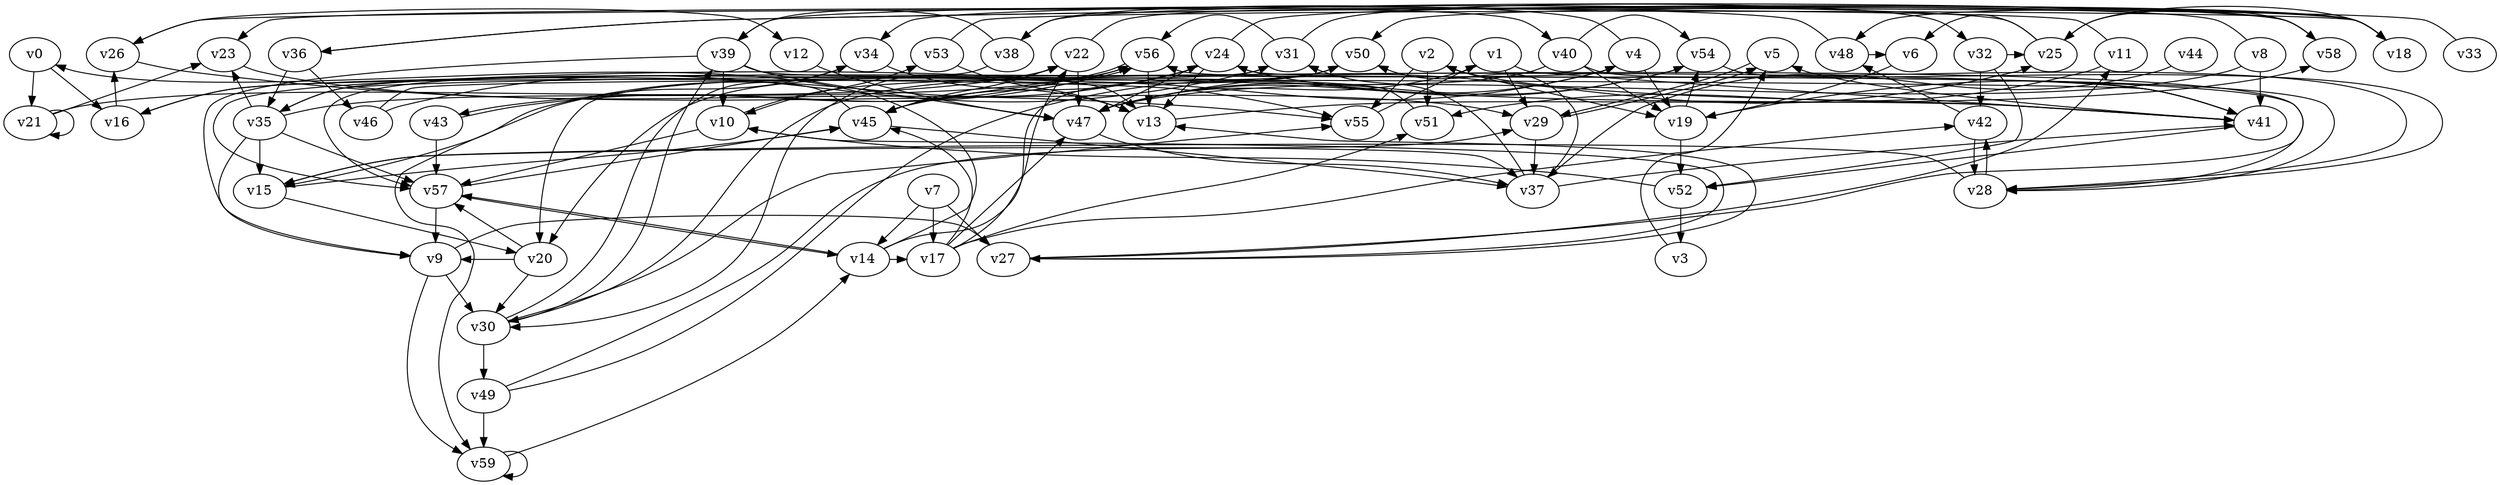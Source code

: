 // Benchmark game 87 - 60 vertices
digraph G {
    v0 [name="v0", player=0, target=1];
    v1 [name="v1", player=1];
    v2 [name="v2", player=1, target=1];
    v3 [name="v3", player=0];
    v4 [name="v4", player=0];
    v5 [name="v5", player=1];
    v6 [name="v6", player=0];
    v7 [name="v7", player=0];
    v8 [name="v8", player=1, target=1];
    v9 [name="v9", player=0];
    v10 [name="v10", player=0, target=1];
    v11 [name="v11", player=1];
    v12 [name="v12", player=1];
    v13 [name="v13", player=0];
    v14 [name="v14", player=0];
    v15 [name="v15", player=1];
    v16 [name="v16", player=0];
    v17 [name="v17", player=0];
    v18 [name="v18", player=0];
    v19 [name="v19", player=1];
    v20 [name="v20", player=0];
    v21 [name="v21", player=0];
    v22 [name="v22", player=0];
    v23 [name="v23", player=1];
    v24 [name="v24", player=0];
    v25 [name="v25", player=0];
    v26 [name="v26", player=1];
    v27 [name="v27", player=0, target=1];
    v28 [name="v28", player=1];
    v29 [name="v29", player=0];
    v30 [name="v30", player=1];
    v31 [name="v31", player=1];
    v32 [name="v32", player=1];
    v33 [name="v33", player=0];
    v34 [name="v34", player=1];
    v35 [name="v35", player=1, target=1];
    v36 [name="v36", player=0];
    v37 [name="v37", player=1];
    v38 [name="v38", player=0];
    v39 [name="v39", player=0];
    v40 [name="v40", player=1, target=1];
    v41 [name="v41", player=1];
    v42 [name="v42", player=1, target=1];
    v43 [name="v43", player=0];
    v44 [name="v44", player=1];
    v45 [name="v45", player=1];
    v46 [name="v46", player=0];
    v47 [name="v47", player=1];
    v48 [name="v48", player=0, target=1];
    v49 [name="v49", player=1];
    v50 [name="v50", player=1];
    v51 [name="v51", player=1];
    v52 [name="v52", player=1];
    v53 [name="v53", player=0];
    v54 [name="v54", player=1];
    v55 [name="v55", player=1];
    v56 [name="v56", player=0];
    v57 [name="v57", player=1];
    v58 [name="v58", player=0];
    v59 [name="v59", player=1];

    v0 -> v16;
    v1 -> v41 [constraint="time <= 6"];
    v2 -> v51;
    v3 -> v5 [constraint="time == 16"];
    v4 -> v38 [constraint="(time % 4 == 1) || (time % 5 == 0)"];
    v5 -> v29;
    v6 -> v19;
    v7 -> v14;
    v8 -> v47 [constraint="time == 14"];
    v9 -> v30;
    v10 -> v27 [constraint="time == 19"];
    v11 -> v23 [constraint="(time % 3 == 0) || (time % 5 == 1)"];
    v12 -> v47;
    v13 -> v58 [constraint="time % 3 == 0"];
    v14 -> v0 [constraint="time % 3 == 2"];
    v15 -> v20 [constraint="time >= 9"];
    v16 -> v55 [constraint="time == 16"];
    v17 -> v51 [constraint="time <= 8"];
    v18 -> v36 [constraint="time == 7"];
    v19 -> v41 [constraint="time >= 3"];
    v20 -> v57 [constraint="time == 20"];
    v21 -> v23 [constraint="time >= 7"];
    v22 -> v45 [constraint="time % 4 == 1"];
    v23 -> v29 [constraint="time == 15"];
    v24 -> v18 [constraint="time <= 11"];
    v25 -> v6 [constraint="time >= 8"];
    v26 -> v12 [constraint="time % 5 == 3"];
    v27 -> v11 [constraint="time >= 4"];
    v28 -> v42 [constraint="(time >= 2) && (time <= 20)"];
    v29 -> v5 [constraint="(time >= 2) && (time <= 22)"];
    v30 -> v34 [constraint="time % 4 == 1"];
    v31 -> v56 [constraint="time == 11"];
    v32 -> v52 [constraint="time == 9"];
    v33 -> v26 [constraint="time % 6 == 0"];
    v34 -> v59 [constraint="time == 4"];
    v35 -> v15;
    v36 -> v46;
    v37 -> v41 [constraint="time == 14"];
    v38 -> v39 [constraint="time % 6 == 0"];
    v39 -> v9 [constraint="time <= 12"];
    v40 -> v30 [constraint="time % 6 == 0"];
    v41 -> v2 [constraint="time >= 13"];
    v42 -> v48 [constraint="(time % 3 == 1) || (time % 3 == 2)"];
    v43 -> v56 [constraint="time % 5 == 3"];
    v44 -> v37 [constraint="time == 8"];
    v45 -> v4 [constraint="time % 5 == 3"];
    v46 -> v31 [constraint="time == 6"];
    v47 -> v37 [constraint="time % 6 == 4"];
    v48 -> v39 [constraint="time % 5 == 1"];
    v49 -> v29 [constraint="time % 4 == 0"];
    v50 -> v20 [constraint="time == 1"];
    v51 -> v35 [constraint="time % 4 == 3"];
    v52 -> v10 [constraint="time == 17"];
    v53 -> v13 [constraint="time % 6 == 4"];
    v54 -> v28 [constraint="time == 16"];
    v55 -> v1 [constraint="time <= 5"];
    v56 -> v43 [constraint="time == 2"];
    v57 -> v9;
    v58 -> v25 [constraint="time % 3 == 0"];
    v59 -> v59 [constraint="time % 6 == 0"];
    v40 -> v54 [constraint="time == 2"];
    v35 -> v56 [constraint="time >= 2"];
    v9 -> v59 [constraint="time % 6 == 4"];
    v41 -> v24 [constraint="time >= 13"];
    v48 -> v6 [constraint="time % 3 == 0"];
    v41 -> v52 [constraint="time == 12"];
    v24 -> v45 [constraint="time >= 10"];
    v2 -> v55;
    v29 -> v37;
    v30 -> v49;
    v35 -> v9 [constraint="time == 19"];
    v57 -> v14;
    v57 -> v45 [constraint="time % 5 == 2"];
    v38 -> v57 [constraint="time == 1"];
    v15 -> v45 [constraint="time == 13"];
    v31 -> v20 [constraint="time == 19"];
    v26 -> v55 [constraint="time % 3 == 0"];
    v21 -> v22 [constraint="time % 2 == 1"];
    v28 -> v15 [constraint="time >= 13"];
    v10 -> v53 [constraint="time >= 15"];
    v56 -> v13;
    v21 -> v21 [constraint="time % 4 == 3"];
    v43 -> v57;
    v8 -> v41;
    v30 -> v39 [constraint="time % 3 == 2"];
    v17 -> v45 [constraint="time >= 5"];
    v2 -> v19 [constraint="time == 16"];
    v34 -> v13;
    v4 -> v19;
    v56 -> v30 [constraint="(time >= 2) && (time <= 17)"];
    v59 -> v14 [constraint="(time >= 1) && (time <= 18)"];
    v25 -> v34 [constraint="(time % 4 == 1) || (time % 5 == 2)"];
    v4 -> v47;
    v40 -> v28 [constraint="time <= 19"];
    v39 -> v28 [constraint="time % 3 == 0"];
    v40 -> v19 [constraint="time >= 11"];
    v17 -> v22 [constraint="time == 9"];
    v16 -> v26 [constraint="(time >= 5) && (time <= 15)"];
    v58 -> v48 [constraint="(time >= 7) && (time <= 21)"];
    v19 -> v52;
    v27 -> v13 [constraint="time <= 24"];
    v20 -> v30;
    v31 -> v32 [constraint="time % 2 == 1"];
    v37 -> v31 [constraint="time == 5"];
    v38 -> v58 [constraint="time >= 3"];
    v42 -> v28;
    v32 -> v25 [constraint="(time >= 4) && (time <= 15)"];
    v8 -> v36 [constraint="time >= 6"];
    v35 -> v23 [constraint="time <= 14"];
    v41 -> v10 [constraint="(time % 2 == 1) || (time % 3 == 1)"];
    v54 -> v47 [constraint="time == 17"];
    v22 -> v40 [constraint="time >= 9"];
    v15 -> v37 [constraint="time == 12"];
    v1 -> v29 [constraint="time <= 14"];
    v18 -> v50 [constraint="time == 15"];
    v45 -> v16 [constraint="time == 3"];
    v22 -> v47 [constraint="time % 4 == 2"];
    v41 -> v5 [constraint="time <= 20"];
    v17 -> v47 [constraint="time <= 24"];
    v7 -> v27;
    v0 -> v21;
    v10 -> v57;
    v32 -> v42;
    v36 -> v35;
    v53 -> v18 [constraint="time <= 8"];
    v14 -> v50 [constraint="time >= 14"];
    v17 -> v42 [constraint="time == 1"];
    v45 -> v37;
    v35 -> v13 [constraint="time % 5 == 2"];
    v1 -> v47 [constraint="(time >= 3) && (time <= 23)"];
    v25 -> v18 [constraint="time % 3 == 0"];
    v49 -> v59;
    v9 -> v27 [constraint="(time >= 1) && (time <= 24)"];
    v46 -> v41 [constraint="time % 3 == 0"];
    v35 -> v57;
    v24 -> v28 [constraint="time == 19"];
    v47 -> v24 [constraint="(time % 2 == 0) || (time % 3 == 1)"];
    v47 -> v25 [constraint="time <= 13"];
    v11 -> v51 [constraint="(time % 2 == 0) || (time % 5 == 2)"];
    v14 -> v17 [constraint="time % 6 == 0"];
    v4 -> v57 [constraint="(time >= 7) && (time <= 23)"];
    v14 -> v57 [constraint="time == 11"];
    v39 -> v47;
    v30 -> v55 [constraint="time == 2"];
    v20 -> v9 [constraint="time % 4 == 3"];
    v7 -> v17;
    v39 -> v10;
    v49 -> v54 [constraint="time == 14"];
    v19 -> v54 [constraint="time == 11"];
    v27 -> v56 [constraint="time == 12"];
    v52 -> v3;
    v24 -> v15 [constraint="time == 4"];
    v24 -> v13;
    v37 -> v50 [constraint="time >= 12"];
}
